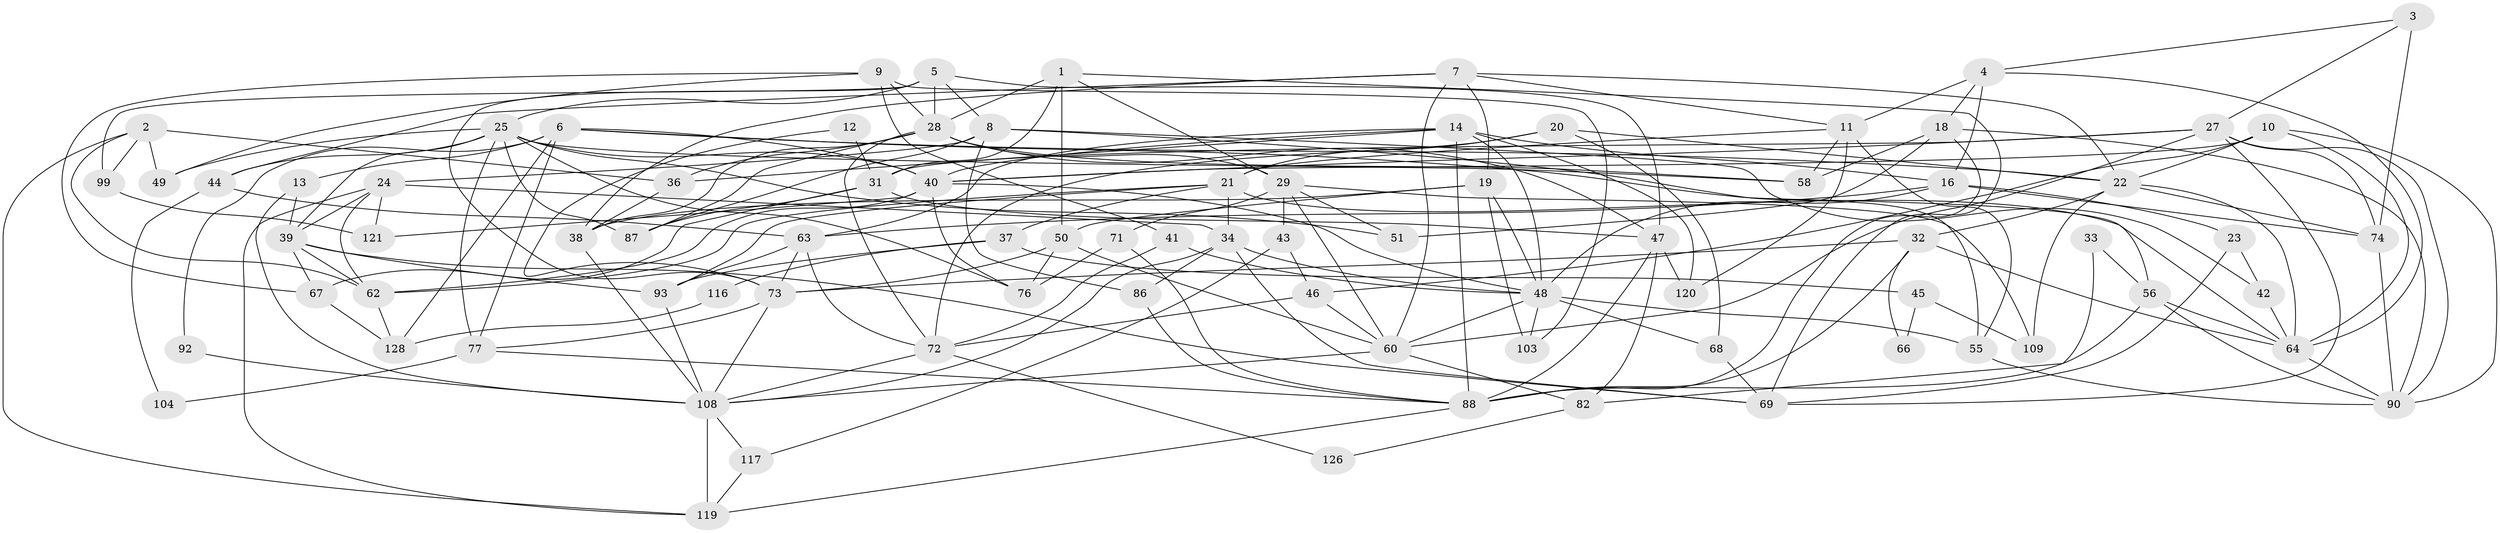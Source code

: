 // Generated by graph-tools (version 1.1) at 2025/52/02/27/25 19:52:04]
// undirected, 82 vertices, 204 edges
graph export_dot {
graph [start="1"]
  node [color=gray90,style=filled];
  1 [super="+94"];
  2 [super="+15"];
  3 [super="+52"];
  4 [super="+102"];
  5 [super="+101"];
  6 [super="+53"];
  7 [super="+81"];
  8 [super="+30"];
  9 [super="+112"];
  10;
  11 [super="+107"];
  12 [super="+105"];
  13;
  14 [super="+26"];
  16 [super="+17"];
  18 [super="+54"];
  19 [super="+75"];
  20;
  21 [super="+35"];
  22 [super="+123"];
  23 [super="+124"];
  24 [super="+95"];
  25 [super="+100"];
  27 [super="+91"];
  28 [super="+65"];
  29 [super="+61"];
  31 [super="+70"];
  32 [super="+80"];
  33;
  34 [super="+111"];
  36;
  37;
  38 [super="+83"];
  39 [super="+57"];
  40 [super="+96"];
  41;
  42;
  43;
  44;
  45;
  46 [super="+110"];
  47 [super="+97"];
  48 [super="+85"];
  49;
  50 [super="+122"];
  51;
  55;
  56 [super="+59"];
  58;
  60 [super="+129"];
  62 [super="+78"];
  63 [super="+127"];
  64 [super="+89"];
  66;
  67;
  68;
  69 [super="+84"];
  71;
  72 [super="+79"];
  73 [super="+98"];
  74 [super="+113"];
  76 [super="+106"];
  77;
  82;
  86;
  87;
  88 [super="+118"];
  90 [super="+125"];
  92;
  93;
  99 [super="+130"];
  103 [super="+115"];
  104;
  108 [super="+114"];
  109;
  116;
  117;
  119;
  120;
  121;
  126;
  128;
  1 -- 28;
  1 -- 50;
  1 -- 29;
  1 -- 69;
  1 -- 31;
  2 -- 119;
  2 -- 49;
  2 -- 99;
  2 -- 36;
  2 -- 62;
  3 -- 27;
  3 -- 74 [weight=2];
  3 -- 4;
  4 -- 11;
  4 -- 64;
  4 -- 18;
  4 -- 16;
  5 -- 99;
  5 -- 25;
  5 -- 73;
  5 -- 28;
  5 -- 47;
  5 -- 8;
  6 -- 40;
  6 -- 77;
  6 -- 128;
  6 -- 56;
  6 -- 92;
  6 -- 13;
  6 -- 22;
  7 -- 44;
  7 -- 60;
  7 -- 11;
  7 -- 19;
  7 -- 22;
  7 -- 38;
  8 -- 24 [weight=2];
  8 -- 42;
  8 -- 87;
  8 -- 86;
  8 -- 55;
  9 -- 41;
  9 -- 67;
  9 -- 103;
  9 -- 28;
  9 -- 49;
  10 -- 22;
  10 -- 46;
  10 -- 64;
  10 -- 40;
  10 -- 90;
  11 -- 55 [weight=2];
  11 -- 21;
  11 -- 120;
  11 -- 58;
  12 -- 73;
  12 -- 31 [weight=2];
  13 -- 108;
  13 -- 39;
  14 -- 36;
  14 -- 48;
  14 -- 63;
  14 -- 16;
  14 -- 120;
  14 -- 88;
  14 -- 40;
  16 -- 48;
  16 -- 23;
  16 -- 74;
  16 -- 63;
  18 -- 51;
  18 -- 88;
  18 -- 58;
  18 -- 90;
  19 -- 50;
  19 -- 48;
  19 -- 103 [weight=2];
  19 -- 38;
  20 -- 21;
  20 -- 72;
  20 -- 22;
  20 -- 68;
  21 -- 93;
  21 -- 34;
  21 -- 62;
  21 -- 64;
  21 -- 37;
  22 -- 64;
  22 -- 109;
  22 -- 32;
  22 -- 74;
  23 -- 42;
  23 -- 69;
  24 -- 62;
  24 -- 119;
  24 -- 121;
  24 -- 34;
  24 -- 39;
  25 -- 58;
  25 -- 77;
  25 -- 51;
  25 -- 49;
  25 -- 87;
  25 -- 40;
  25 -- 44;
  25 -- 76;
  25 -- 39;
  27 -- 60;
  27 -- 69;
  27 -- 90;
  27 -- 31;
  27 -- 40;
  27 -- 74;
  28 -- 87;
  28 -- 36;
  28 -- 38;
  28 -- 58;
  28 -- 29;
  28 -- 47;
  28 -- 72;
  29 -- 51;
  29 -- 71 [weight=2];
  29 -- 109;
  29 -- 43;
  29 -- 60;
  31 -- 67;
  31 -- 87;
  31 -- 47;
  32 -- 88;
  32 -- 66;
  32 -- 73;
  32 -- 64 [weight=2];
  33 -- 82;
  33 -- 56;
  34 -- 48;
  34 -- 86;
  34 -- 108;
  34 -- 69;
  36 -- 38;
  37 -- 93;
  37 -- 45;
  37 -- 116;
  38 -- 108;
  39 -- 93;
  39 -- 67;
  39 -- 69;
  39 -- 62;
  40 -- 62;
  40 -- 48;
  40 -- 76;
  40 -- 121;
  41 -- 72;
  41 -- 48;
  42 -- 64;
  43 -- 117;
  43 -- 46;
  44 -- 104;
  44 -- 63;
  45 -- 109;
  45 -- 66;
  46 -- 72;
  46 -- 60;
  47 -- 88;
  47 -- 82;
  47 -- 120;
  48 -- 68;
  48 -- 103;
  48 -- 55;
  48 -- 60;
  50 -- 60;
  50 -- 73;
  50 -- 76;
  55 -- 90;
  56 -- 90;
  56 -- 88;
  56 -- 64;
  60 -- 82;
  60 -- 108;
  62 -- 128;
  63 -- 93;
  63 -- 73;
  63 -- 72;
  64 -- 90;
  67 -- 128;
  68 -- 69;
  71 -- 88;
  71 -- 76;
  72 -- 126;
  72 -- 108;
  73 -- 77;
  73 -- 108;
  74 -- 90;
  77 -- 88;
  77 -- 104;
  82 -- 126;
  86 -- 88;
  88 -- 119;
  92 -- 108;
  93 -- 108;
  99 -- 121;
  108 -- 117;
  108 -- 119 [weight=2];
  116 -- 128;
  117 -- 119;
}
